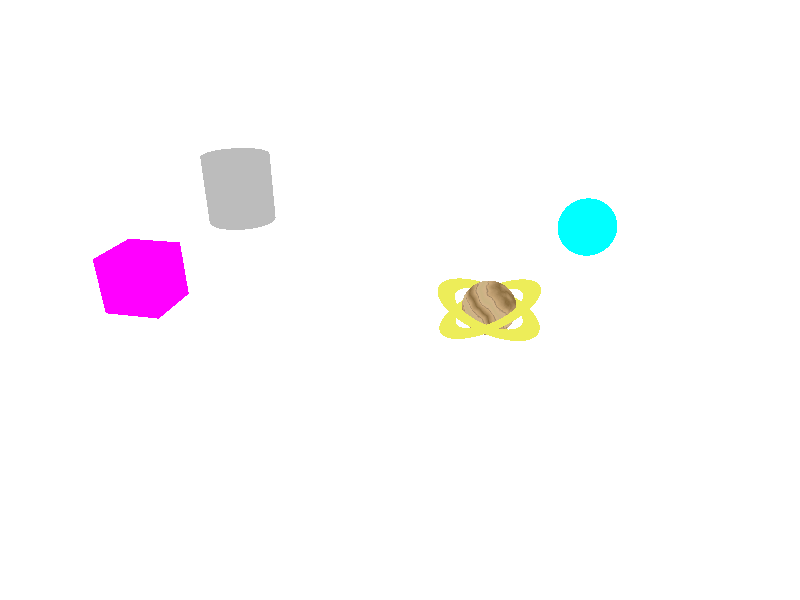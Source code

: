 #include "colors.inc"
#include "glass.inc"
#include "textures.inc"
#include "woods.inc"

//camara
camera{
   location <10, 25,-50>
   look_at <0,0,0>
} 

// create a regular point light source
light_source {
  0*x                  // light's position (translated below)
  color rgb <1,1,1>    // light's color
  translate <-20, 40, -20>
}

//color de fondo del escenario
background{ White } 

/*****************   plano   *********************/
plane{ y, -1 texture{ pigment{ White * 2 }
 finish { reflection 0.35 } } }  // hace una reflexion en el piso    

/***************   Esfera  de radio 3   ****************/
sphere{ <10,6,-4>, 2    
   material {
        texture {
          pigment {  Cyan  }
          finish { F_Glass4 } // le da un ambiente cristalino
          }
        interior {I_Glass caustics 1}
   }
   translate <5,5,-4>    
   rotate <0,360*clock,0>
}

/***************   Cilindro   ***************/
cylinder{ <0,3,0>, <0,-3,0>, 3 translate <-15,10,0> rotate <0,360*clock,0> texture { pigment { Gray50 } } }

/***************   Toroide    ***************/
torus{ 3, 1 rotate <90,0,0> translate <3,10,5> rotate <0,360*clock,0> texture{ pigment{ White } } }

/***************     Caja     ***************/
box{ <2,2,2> <-2,-2,-2>  texture { pigment { Magenta } } translate<-15,8,-16> rotate <0,360*clock,0> }        


/*************** Objeto nuevo ***************/ 

union{
             
    sphere{ <8,5,-15>, 1.5  texture{ EMBWood1 } } //textura al objeto nuevo   
    
    /*disc
        {
            <Center>, <Normal>, Radius [, Hole_Radius]
            [OBJECT_MODIFIERS...]
        }*/
    
    disc
        {
            <8,5,-15>, <1,3,0>, 3, 2  texture{ Gold_Metal } // texturas a aros objeto nuevo
        }
          
    disc
        {
            <8,5,-15>, <-0.5,1,0>, 3, 2 texture{ Gold_Metal } // texturas a aros objeto nuevo
        } 
    translate <1,5,-5>    
    rotate <0,360*clock,0>
} 

  
/*    
#declare jarron =
lathe {
  cubic_spline
  13,
  <0.000000, 0.000000>,
  <0.000000, 0.000000>,
  <0.172414, 0.013793>,
  <0.203448, 0.096552>,
  <0.210345, 0.203448>,
  <0.210345, 0.634483>,
  <0.210345, 1.000000>,
  <0.196552, 1.000000>,
  <0.193103, 0.651724>,
  <0.182759, 0.206897>,
  <0.151724, 0.096552>,
  <0.000000, 0.065517>,
  <0.000000, 0.065517>

  scale <2, 1.5, 2>

}

object {
  jarron
  texture {
    pigment{ color rgb<1,1,1> }
    finish { Shiny metallic }
  }
  scale <4, 4, 4>
  translate <1, 0.002, -20>
}

     */


